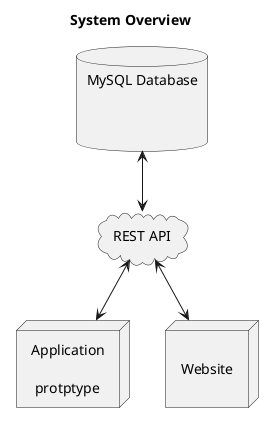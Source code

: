 @startuml

title System Overview

cloud "REST API" as api

node "Application\n\n protptype" as app

node "\nWebsite\n" as website

database "MySQL Database\n\n\n" as database {

}

database <-down-> api
api <-down-> website
api <-down-> app

@enduml